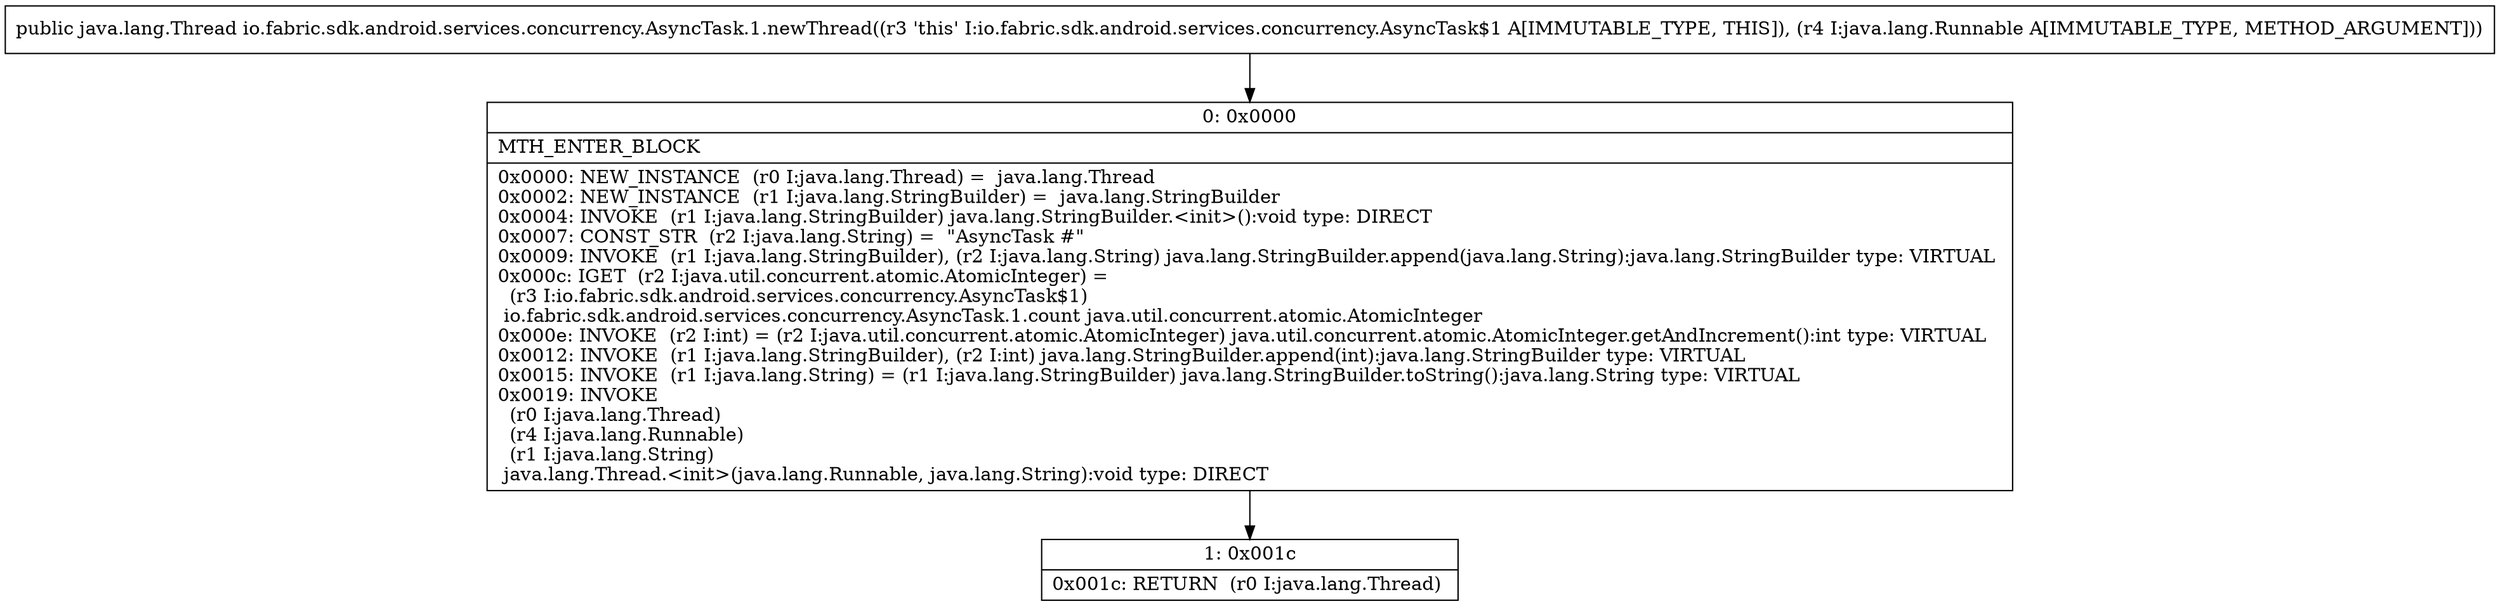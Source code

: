 digraph "CFG forio.fabric.sdk.android.services.concurrency.AsyncTask.1.newThread(Ljava\/lang\/Runnable;)Ljava\/lang\/Thread;" {
Node_0 [shape=record,label="{0\:\ 0x0000|MTH_ENTER_BLOCK\l|0x0000: NEW_INSTANCE  (r0 I:java.lang.Thread) =  java.lang.Thread \l0x0002: NEW_INSTANCE  (r1 I:java.lang.StringBuilder) =  java.lang.StringBuilder \l0x0004: INVOKE  (r1 I:java.lang.StringBuilder) java.lang.StringBuilder.\<init\>():void type: DIRECT \l0x0007: CONST_STR  (r2 I:java.lang.String) =  \"AsyncTask #\" \l0x0009: INVOKE  (r1 I:java.lang.StringBuilder), (r2 I:java.lang.String) java.lang.StringBuilder.append(java.lang.String):java.lang.StringBuilder type: VIRTUAL \l0x000c: IGET  (r2 I:java.util.concurrent.atomic.AtomicInteger) = \l  (r3 I:io.fabric.sdk.android.services.concurrency.AsyncTask$1)\l io.fabric.sdk.android.services.concurrency.AsyncTask.1.count java.util.concurrent.atomic.AtomicInteger \l0x000e: INVOKE  (r2 I:int) = (r2 I:java.util.concurrent.atomic.AtomicInteger) java.util.concurrent.atomic.AtomicInteger.getAndIncrement():int type: VIRTUAL \l0x0012: INVOKE  (r1 I:java.lang.StringBuilder), (r2 I:int) java.lang.StringBuilder.append(int):java.lang.StringBuilder type: VIRTUAL \l0x0015: INVOKE  (r1 I:java.lang.String) = (r1 I:java.lang.StringBuilder) java.lang.StringBuilder.toString():java.lang.String type: VIRTUAL \l0x0019: INVOKE  \l  (r0 I:java.lang.Thread)\l  (r4 I:java.lang.Runnable)\l  (r1 I:java.lang.String)\l java.lang.Thread.\<init\>(java.lang.Runnable, java.lang.String):void type: DIRECT \l}"];
Node_1 [shape=record,label="{1\:\ 0x001c|0x001c: RETURN  (r0 I:java.lang.Thread) \l}"];
MethodNode[shape=record,label="{public java.lang.Thread io.fabric.sdk.android.services.concurrency.AsyncTask.1.newThread((r3 'this' I:io.fabric.sdk.android.services.concurrency.AsyncTask$1 A[IMMUTABLE_TYPE, THIS]), (r4 I:java.lang.Runnable A[IMMUTABLE_TYPE, METHOD_ARGUMENT])) }"];
MethodNode -> Node_0;
Node_0 -> Node_1;
}

